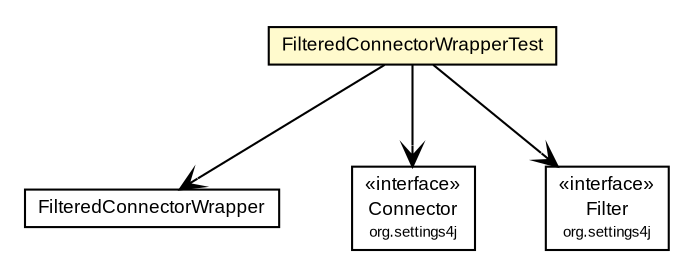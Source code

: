 #!/usr/local/bin/dot
#
# Class diagram 
# Generated by UMLGraph version R5_6-24-gf6e263 (http://www.umlgraph.org/)
#

digraph G {
	edge [fontname="arial",fontsize=10,labelfontname="arial",labelfontsize=10];
	node [fontname="arial",fontsize=10,shape=plaintext];
	nodesep=0.25;
	ranksep=0.5;
	// org.settings4j.connector.FilteredConnectorWrapperTest
	c989 [label=<<table title="org.settings4j.connector.FilteredConnectorWrapperTest" border="0" cellborder="1" cellspacing="0" cellpadding="2" port="p" bgcolor="lemonChiffon" href="./FilteredConnectorWrapperTest.html">
		<tr><td><table border="0" cellspacing="0" cellpadding="1">
<tr><td align="center" balign="center"> FilteredConnectorWrapperTest </td></tr>
		</table></td></tr>
		</table>>, URL="./FilteredConnectorWrapperTest.html", fontname="arial", fontcolor="black", fontsize=9.0];
	// org.settings4j.connector.FilteredConnectorWrapperTest NAVASSOC org.settings4j.connector.FilteredConnectorWrapper
	c989:p -> c1012:p [taillabel="", label="", headlabel="", fontname="arial", fontcolor="black", fontsize=10.0, color="black", arrowhead=open];
	// org.settings4j.connector.FilteredConnectorWrapperTest NAVASSOC org.settings4j.Connector
	c989:p -> c1013:p [taillabel="", label="", headlabel="", fontname="arial", fontcolor="black", fontsize=10.0, color="black", arrowhead=open];
	// org.settings4j.connector.FilteredConnectorWrapperTest NAVASSOC org.settings4j.Filter
	c989:p -> c1014:p [taillabel="", label="", headlabel="", fontname="arial", fontcolor="black", fontsize=10.0, color="black", arrowhead=open];
	// org.settings4j.Connector
	c1013 [label=<<table title="org.settings4j.Connector" border="0" cellborder="1" cellspacing="0" cellpadding="2" port="p">
		<tr><td><table border="0" cellspacing="0" cellpadding="1">
<tr><td align="center" balign="center"> &#171;interface&#187; </td></tr>
<tr><td align="center" balign="center"> Connector </td></tr>
<tr><td align="center" balign="center"><font point-size="7.0"> org.settings4j </font></td></tr>
		</table></td></tr>
		</table>>, URL="null", fontname="arial", fontcolor="black", fontsize=9.0];
	// org.settings4j.connector.FilteredConnectorWrapper
	c1012 [label=<<table title="org.settings4j.connector.FilteredConnectorWrapper" border="0" cellborder="1" cellspacing="0" cellpadding="2" port="p">
		<tr><td><table border="0" cellspacing="0" cellpadding="1">
<tr><td align="center" balign="center"> FilteredConnectorWrapper </td></tr>
		</table></td></tr>
		</table>>, URL="null", fontname="arial", fontcolor="black", fontsize=9.0];
	// org.settings4j.Filter
	c1014 [label=<<table title="org.settings4j.Filter" border="0" cellborder="1" cellspacing="0" cellpadding="2" port="p">
		<tr><td><table border="0" cellspacing="0" cellpadding="1">
<tr><td align="center" balign="center"> &#171;interface&#187; </td></tr>
<tr><td align="center" balign="center"> Filter </td></tr>
<tr><td align="center" balign="center"><font point-size="7.0"> org.settings4j </font></td></tr>
		</table></td></tr>
		</table>>, URL="null", fontname="arial", fontcolor="black", fontsize=9.0];
}

